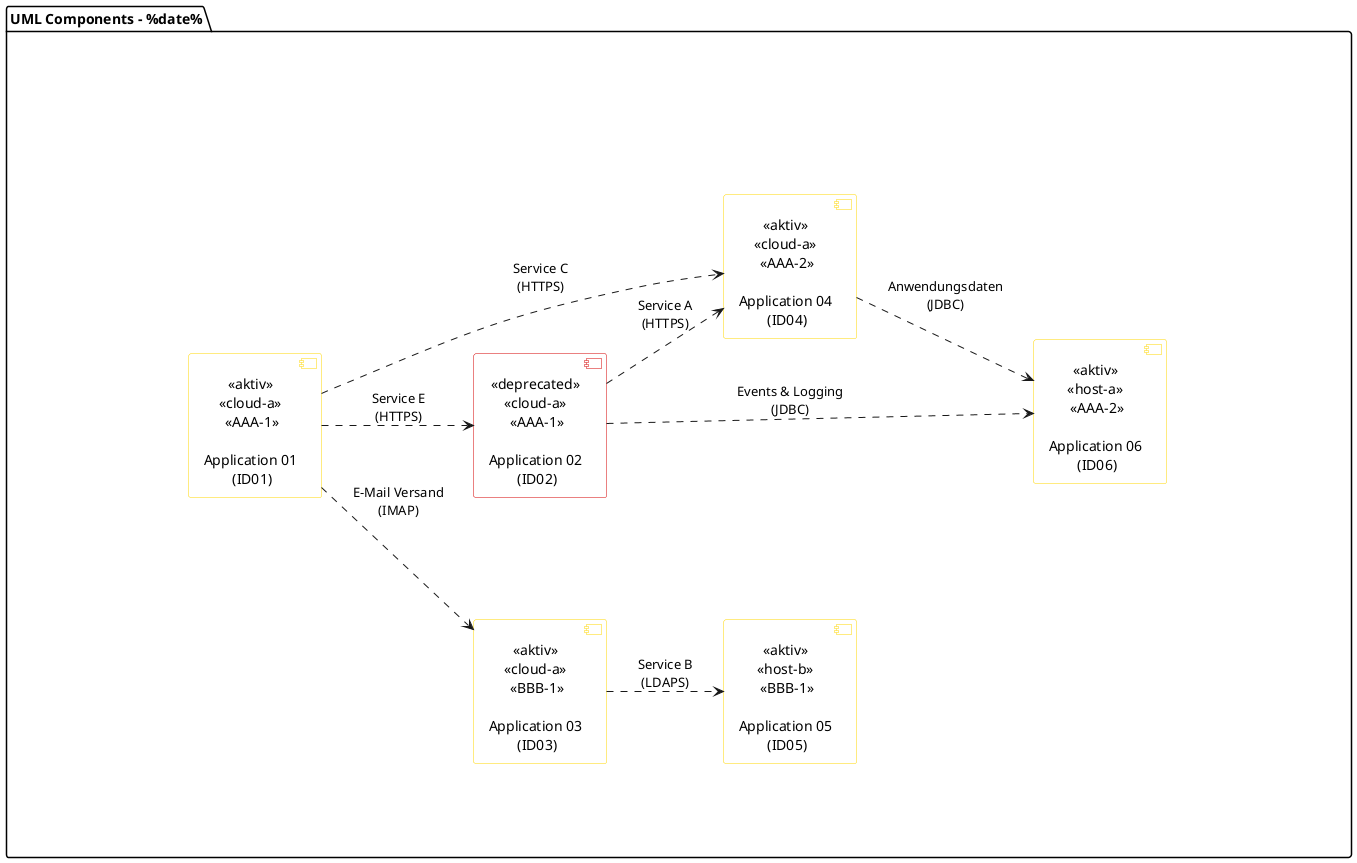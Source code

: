 @startuml

top to bottom direction

skinparam componentStyle uml2
skinparam handwritten false
skinparam monochrome false
skinparam shadowing false
skinparam defaultTextAlignment center
skinparam packageFontSize  14
skinparam packageFontName Arial

skinparam component {
    StereotypeFontSize 14
    StereotypeFontColor black
    StereotypeName Arial
    StereotypeFontStyle normal
    FontSize 14
    FontColor black
    FontName Arial
    BackgroundColor white
}

skinparam package<<Transparent>> {
  borderColor Transparent
  backgroundColor Transparent
  fontColor Transparent
  stereotypeFontColor Transparent
}

!pragma ratio 0.66

left to right direction

package "UML Components - %date%" {

package "0123456789012345678901234567890123456789012345678901234567890123456789012345678901234567890123456789012345678901234567890123456789012345678901234567890123456789" <<Transparent>> {

     
 skinparam componentBorderColor<<deprecated>> #d50000 
 skinparam componentBorderColor<<aktiv>> #ffd600 

 [ <<cloud-a>> \n  <<AAA-1>> \n \nApplication 02\n (ID02)] as ID02  <<deprecated>>  [[{Lorem ipsum dolor sit amet, consectetur adipiscing elit, sed do eiusmod tempor incididunt ut labore et dolore magna aliqua. Ut enim ad minim veniam, quis nostrud exercitation. 02}]]

 [ <<host-b>> \n  <<BBB-1>> \n \nApplication 05\n (ID05)] as ID05  <<aktiv>>  [[{Lorem ipsum dolor sit amet, consectetur adipiscing elit, sed do eiusmod tempor incididunt ut labore et dolore magna aliqua. Ut enim ad minim veniam, quis nostrud exercitation. 05}]]
 [ <<host-a>> \n  <<AAA-2>> \n \nApplication 06\n (ID06)] as ID06  <<aktiv>>  [[{Lorem ipsum dolor sit amet, consectetur adipiscing elit, sed do eiusmod tempor incididunt ut labore et dolore magna aliqua. Ut enim ad minim veniam, quis nostrud exercitation. 06}]]
 [ <<cloud-a>> \n  <<BBB-1>> \n \nApplication 03\n (ID03)] as ID03  <<aktiv>>  [[{Lorem ipsum dolor sit amet, consectetur adipiscing elit, sed do eiusmod tempor incididunt ut labore et dolore magna aliqua. Ut enim ad minim veniam, quis nostrud exercitation. 03}]]
 [ <<cloud-a>> \n  <<AAA-2>> \n \nApplication 04\n (ID04)] as ID04  <<aktiv>>  [[{Lorem ipsum dolor sit amet, consectetur adipiscing elit, sed do eiusmod tempor incididunt ut labore et dolore magna aliqua. Ut enim ad minim veniam, quis nostrud exercitation. 04}]]
 [ <<cloud-a>> \n  <<AAA-1>> \n \nApplication 01\n (ID01)] as ID01  <<aktiv>>  [[{Lorem ipsum dolor sit amet, consectetur adipiscing elit, sed do eiusmod tempor incididunt ut labore et dolore magna aliqua. Ut enim ad minim veniam, quis nostrud exercitation. 01}]]

[ID04] ..> [ID06] : Anwendungsdaten\n(JDBC)
[ID02] ..> [ID06] : Events & Logging\n(JDBC)
[ID01] ..> [ID02] : Service E\n(HTTPS)
[ID01] ..> [ID03] : E-Mail Versand\n(IMAP)
[ID01] ..> [ID04] : Service C\n(HTTPS)
[ID02] ..> [ID04] : Service A\n(HTTPS)
[ID03] ..> [ID05] : Service B\n(LDAPS)

    }
}

@enduml


